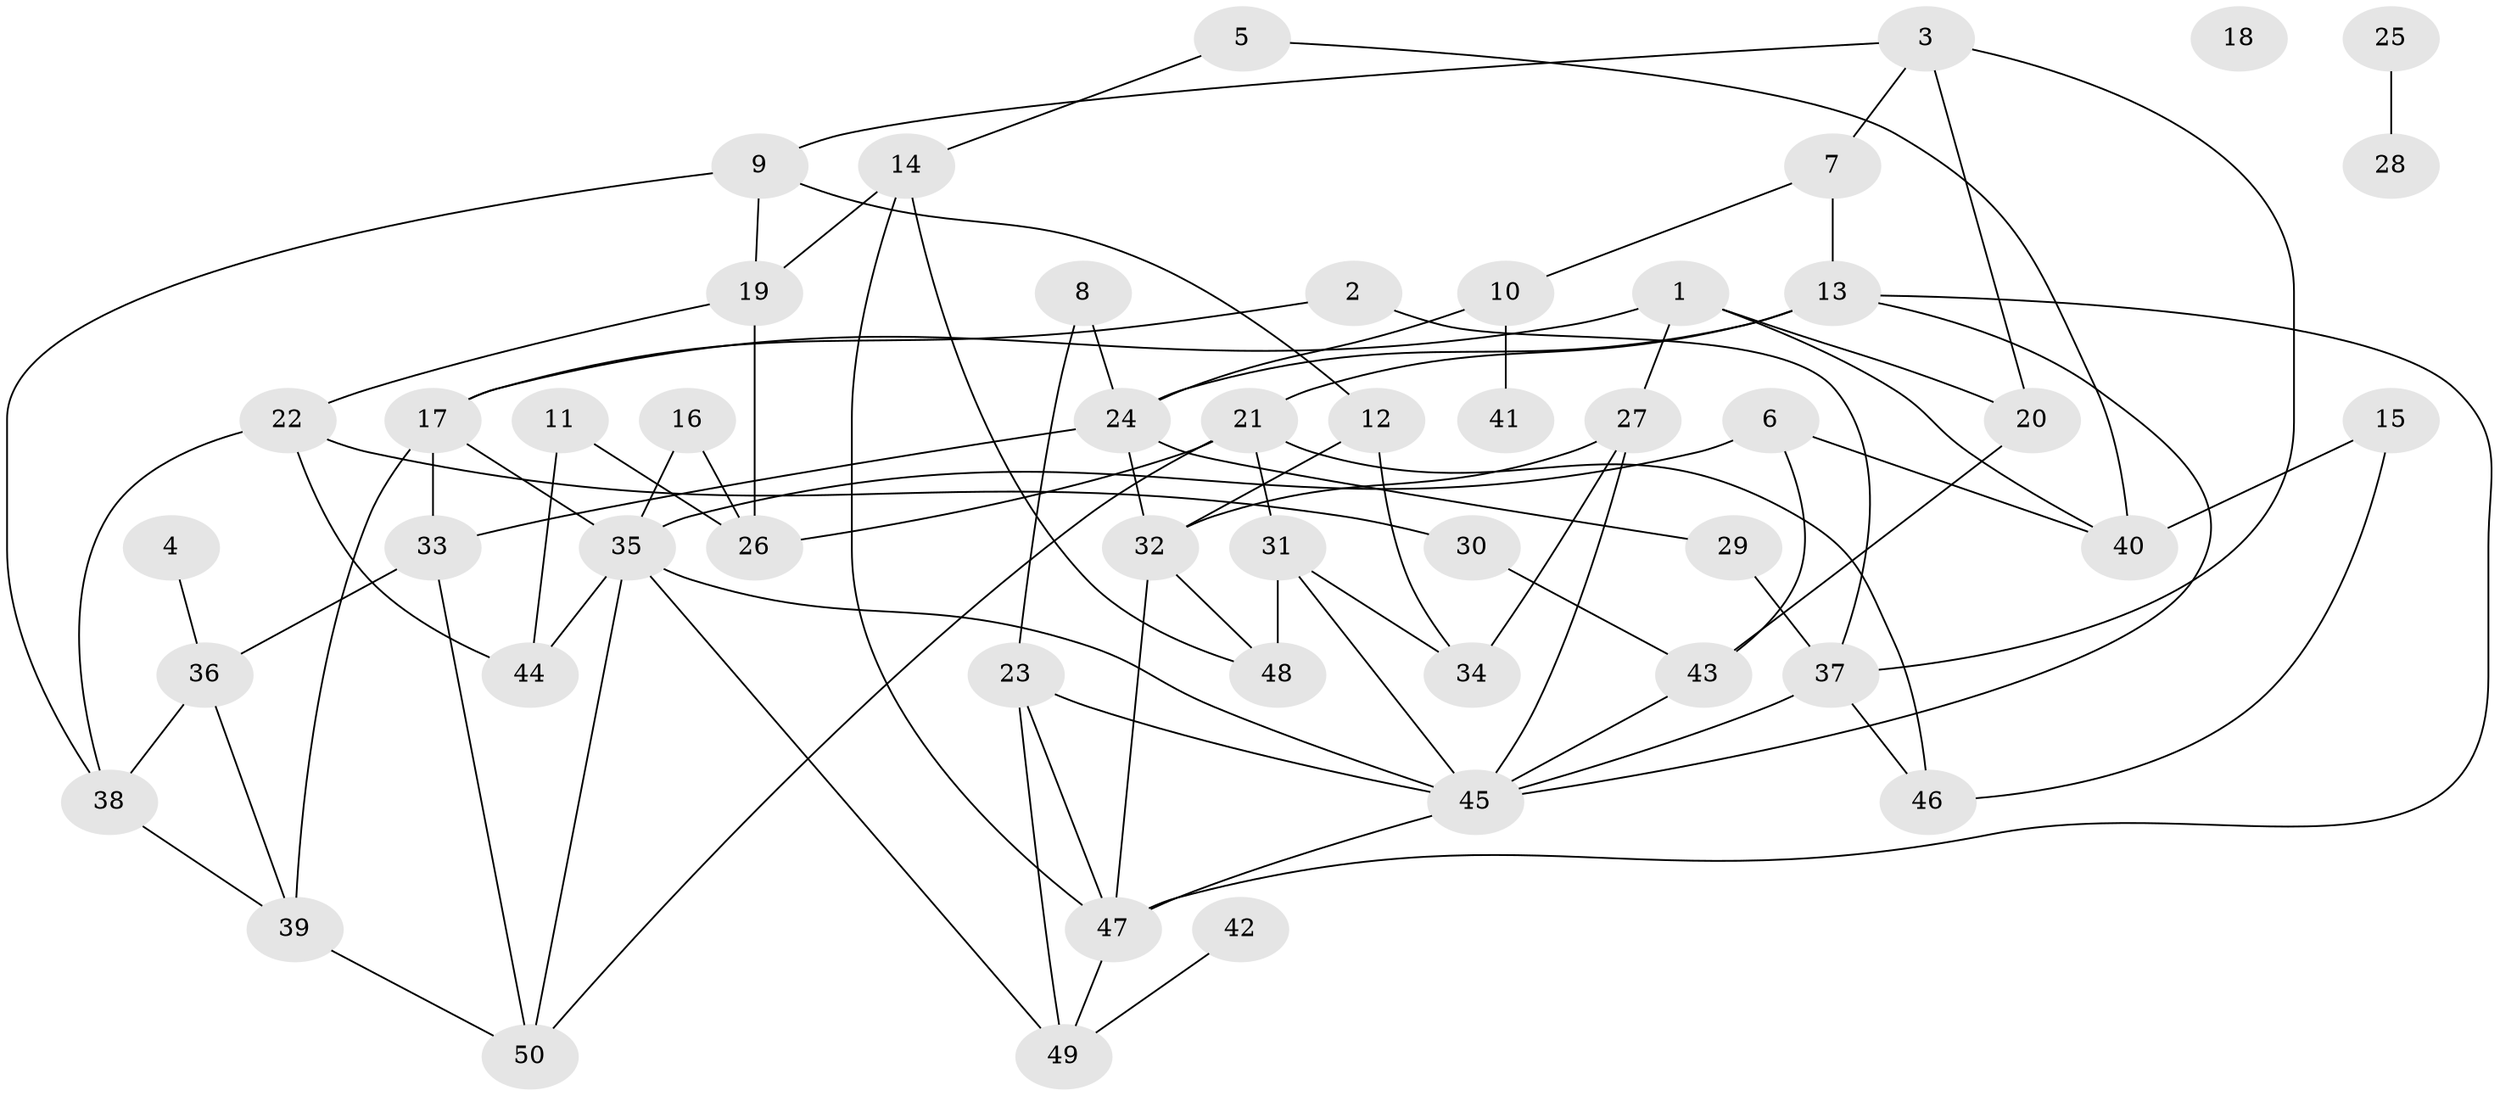 // Generated by graph-tools (version 1.1) at 2025/33/03/09/25 02:33:26]
// undirected, 50 vertices, 86 edges
graph export_dot {
graph [start="1"]
  node [color=gray90,style=filled];
  1;
  2;
  3;
  4;
  5;
  6;
  7;
  8;
  9;
  10;
  11;
  12;
  13;
  14;
  15;
  16;
  17;
  18;
  19;
  20;
  21;
  22;
  23;
  24;
  25;
  26;
  27;
  28;
  29;
  30;
  31;
  32;
  33;
  34;
  35;
  36;
  37;
  38;
  39;
  40;
  41;
  42;
  43;
  44;
  45;
  46;
  47;
  48;
  49;
  50;
  1 -- 17;
  1 -- 20;
  1 -- 27;
  1 -- 40;
  2 -- 17;
  2 -- 37;
  3 -- 7;
  3 -- 9;
  3 -- 20;
  3 -- 37;
  4 -- 36;
  5 -- 14;
  5 -- 40;
  6 -- 35;
  6 -- 40;
  6 -- 43;
  7 -- 10;
  7 -- 13;
  8 -- 23;
  8 -- 24;
  9 -- 12;
  9 -- 19;
  9 -- 38;
  10 -- 24;
  10 -- 41;
  11 -- 26;
  11 -- 44;
  12 -- 32;
  12 -- 34;
  13 -- 21;
  13 -- 24;
  13 -- 45;
  13 -- 47;
  14 -- 19;
  14 -- 47;
  14 -- 48;
  15 -- 40;
  15 -- 46;
  16 -- 26;
  16 -- 35;
  17 -- 33;
  17 -- 35;
  17 -- 39;
  19 -- 22;
  19 -- 26;
  20 -- 43;
  21 -- 26;
  21 -- 31;
  21 -- 46;
  21 -- 50;
  22 -- 30;
  22 -- 38;
  22 -- 44;
  23 -- 45;
  23 -- 47;
  23 -- 49;
  24 -- 29;
  24 -- 32;
  24 -- 33;
  25 -- 28;
  27 -- 32;
  27 -- 34;
  27 -- 45;
  29 -- 37;
  30 -- 43;
  31 -- 34;
  31 -- 45;
  31 -- 48;
  32 -- 47;
  32 -- 48;
  33 -- 36;
  33 -- 50;
  35 -- 44;
  35 -- 45;
  35 -- 49;
  35 -- 50;
  36 -- 38;
  36 -- 39;
  37 -- 45;
  37 -- 46;
  38 -- 39;
  39 -- 50;
  42 -- 49;
  43 -- 45;
  45 -- 47;
  47 -- 49;
}
